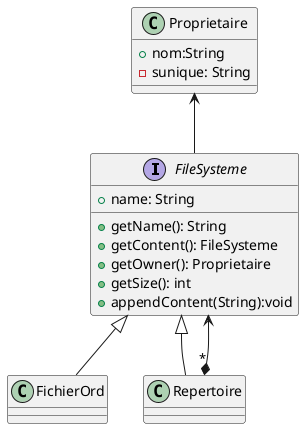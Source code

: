 @startuml exo1
interface FileSysteme {
    +name: String
    +getName(): String
    +getContent(): FileSysteme
    +getOwner(): Proprietaire
    +getSize(): int
    +appendContent(String):void

}
class FichierOrd
FileSysteme <|-- FichierOrd 
class Repertoire
FileSysteme <|-- Repertoire
Repertoire "*" *--> FileSysteme
class Proprietaire{
    +nom:String
    -sunique: String
}
Proprietaire <--FileSysteme 
@enduml

